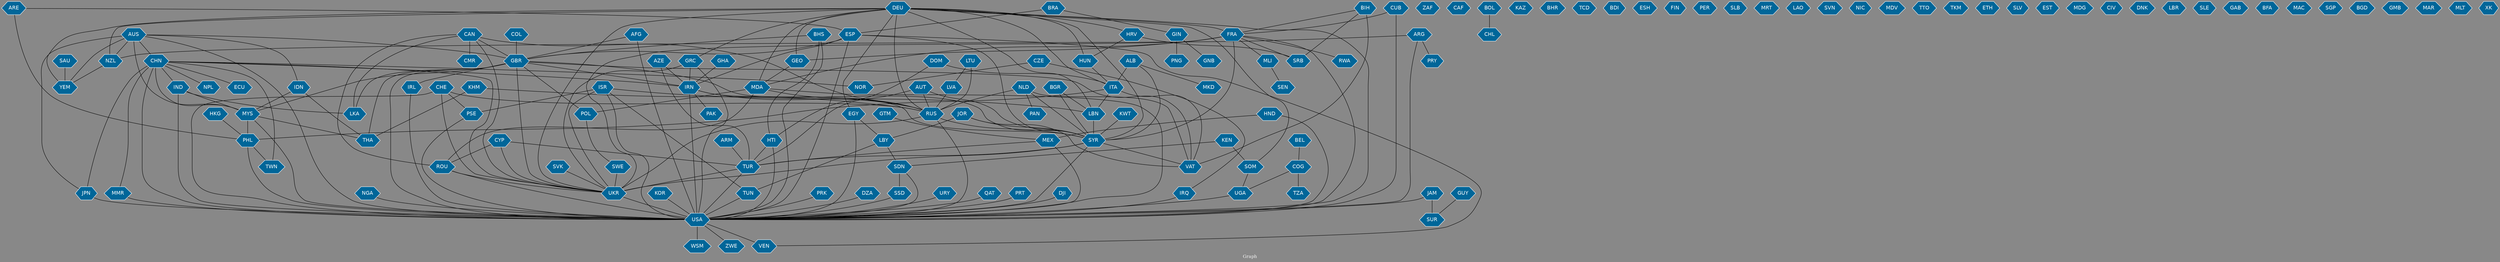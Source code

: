 // Countries together in item graph
graph {
	graph [bgcolor="#888888" fontcolor=white fontsize=12 label="Graph" outputorder=edgesfirst overlap=prism]
	node [color=white fillcolor="#006699" fontcolor=white fontname=Helvetica shape=hexagon style=filled]
	edge [arrowhead=open color=black fontcolor=white fontname=Courier fontsize=12]
		EGY [label=EGY]
		POL [label=POL]
		VAT [label=VAT]
		ZAF [label=ZAF]
		LKA [label=LKA]
		IRN [label=IRN]
		BHS [label=BHS]
		COL [label=COL]
		HTI [label=HTI]
		USA [label=USA]
		LBN [label=LBN]
		IND [label=IND]
		BRA [label=BRA]
		CHN [label=CHN]
		PHL [label=PHL]
		AZE [label=AZE]
		PAK [label=PAK]
		AFG [label=AFG]
		MKD [label=MKD]
		ALB [label=ALB]
		CAN [label=CAN]
		ISR [label=ISR]
		RUS [label=RUS]
		UKR [label=UKR]
		MYS [label=MYS]
		JPN [label=JPN]
		FRA [label=FRA]
		LBY [label=LBY]
		TUR [label=TUR]
		GRC [label=GRC]
		NGA [label=NGA]
		CUB [label=CUB]
		THA [label=THA]
		ARE [label=ARE]
		DEU [label=DEU]
		MEX [label=MEX]
		YEM [label=YEM]
		SYR [label=SYR]
		GBR [label=GBR]
		GUY [label=GUY]
		SUR [label=SUR]
		KHM [label=KHM]
		WSM [label=WSM]
		CAF [label=CAF]
		PSE [label=PSE]
		CHL [label=CHL]
		KAZ [label=KAZ]
		BHR [label=BHR]
		TCD [label=TCD]
		HUN [label=HUN]
		HRV [label=HRV]
		KOR [label=KOR]
		ESP [label=ESP]
		AUS [label=AUS]
		COG [label=COG]
		JOR [label=JOR]
		BDI [label=BDI]
		ROU [label=ROU]
		IRQ [label=IRQ]
		CHE [label=CHE]
		SSD [label=SSD]
		SDN [label=SDN]
		MMR [label=MMR]
		JAM [label=JAM]
		ESH [label=ESH]
		VEN [label=VEN]
		SAU [label=SAU]
		MLI [label=MLI]
		FIN [label=FIN]
		IDN [label=IDN]
		SRB [label=SRB]
		ARG [label=ARG]
		PRK [label=PRK]
		PER [label=PER]
		TUN [label=TUN]
		RWA [label=RWA]
		UGA [label=UGA]
		SOM [label=SOM]
		AUT [label=AUT]
		SLB [label=SLB]
		ITA [label=ITA]
		DZA [label=DZA]
		NPL [label=NPL]
		NOR [label=NOR]
		CZE [label=CZE]
		KEN [label=KEN]
		GHA [label=GHA]
		HND [label=HND]
		NLD [label=NLD]
		MRT [label=MRT]
		DOM [label=DOM]
		URY [label=URY]
		CYP [label=CYP]
		TZA [label=TZA]
		TWN [label=TWN]
		LAO [label=LAO]
		SVN [label=SVN]
		GIN [label=GIN]
		SEN [label=SEN]
		IRL [label=IRL]
		NIC [label=NIC]
		QAT [label=QAT]
		PRT [label=PRT]
		MDV [label=MDV]
		TTO [label=TTO]
		BGR [label=BGR]
		TKM [label=TKM]
		ECU [label=ECU]
		SWE [label=SWE]
		ETH [label=ETH]
		MDA [label=MDA]
		LVA [label=LVA]
		LTU [label=LTU]
		CMR [label=CMR]
		NZL [label=NZL]
		SVK [label=SVK]
		GNB [label=GNB]
		SLV [label=SLV]
		KWT [label=KWT]
		PAN [label=PAN]
		EST [label=EST]
		ARM [label=ARM]
		PRY [label=PRY]
		PNG [label=PNG]
		BIH [label=BIH]
		BOL [label=BOL]
		MDG [label=MDG]
		CIV [label=CIV]
		HKG [label=HKG]
		BEL [label=BEL]
		GEO [label=GEO]
		DNK [label=DNK]
		ZWE [label=ZWE]
		LBR [label=LBR]
		SLE [label=SLE]
		GAB [label=GAB]
		BFA [label=BFA]
		MAC [label=MAC]
		SGP [label=SGP]
		GTM [label=GTM]
		DJI [label=DJI]
		BGD [label=BGD]
		GMB [label=GMB]
		MAR [label=MAR]
		MLT [label=MLT]
		XK [label=XK]
			FRA -- MLI [weight=5]
			DEU -- ITA [weight=1]
			GBR -- IRN [weight=1]
			SYR -- TUR [weight=1]
			SYR -- VAT [weight=1]
			IRN -- RUS [weight=5]
			CHE -- RUS [weight=2]
			LTU -- RUS [weight=2]
			AUT -- TUR [weight=1]
			ITA -- PHL [weight=2]
			DEU -- FRA [weight=3]
			ARG -- USA [weight=2]
			AUS -- IDN [weight=2]
			BRA -- ESP [weight=1]
			LBY -- SDN [weight=1]
			IDN -- MYS [weight=1]
			URY -- USA [weight=1]
			CHN -- NPL [weight=3]
			GEO -- MDA [weight=2]
			LBY -- TUN [weight=2]
			CYP -- TUR [weight=2]
			MYS -- USA [weight=2]
			ARM -- TUR [weight=2]
			BIH -- SRB [weight=1]
			ALB -- SYR [weight=1]
			ROU -- UKR [weight=1]
			BEL -- COG [weight=2]
			SOM -- UGA [weight=1]
			IND -- MYS [weight=1]
			AFG -- USA [weight=6]
			AZE -- IRN [weight=1]
			CAN -- RUS [weight=2]
			GUY -- SUR [weight=1]
			BHS -- HTI [weight=1]
			DOM -- ITA [weight=1]
			CHE -- USA [weight=1]
			CAN -- ROU [weight=1]
			HRV -- SRB [weight=1]
			ESP -- IRN [weight=1]
			MLI -- SEN [weight=1]
			JOR -- SYR [weight=2]
			ISR -- UKR [weight=2]
			DOM -- HTI [weight=4]
			DEU -- GRC [weight=2]
			MYS -- PHL [weight=4]
			DEU -- YEM [weight=1]
			TUR -- USA [weight=2]
			ISR -- TUN [weight=1]
			GBR -- VAT [weight=2]
			PRK -- USA [weight=2]
			DEU -- SYR [weight=2]
			ISR -- LBN [weight=1]
			ARE -- PHL [weight=3]
			JAM -- SUR [weight=2]
			ROU -- USA [weight=2]
			AUT -- RUS [weight=1]
			MYS -- THA [weight=2]
			FRA -- GEO [weight=2]
			NGA -- USA [weight=1]
			DEU -- RUS [weight=10]
			JPN -- USA [weight=16]
			KOR -- USA [weight=3]
			CHN -- USA [weight=17]
			AUS -- USA [weight=1]
			QAT -- USA [weight=2]
			SAU -- YEM [weight=2]
			AUT -- SYR [weight=2]
			ARE -- ESP [weight=2]
			MDA -- USA [weight=1]
			LVA -- RUS [weight=2]
			RUS -- SYR [weight=1]
			CZE -- IRQ [weight=1]
			ARG -- PRY [weight=1]
			IND -- USA [weight=2]
			UGA -- USA [weight=2]
			MEX -- TUR [weight=2]
			CHN -- IND [weight=2]
			NLD -- VAT [weight=1]
			CHN -- TWN [weight=1]
			CHE -- PSE [weight=2]
			MDA -- POL [weight=1]
			AZE -- TUR [weight=1]
			AUS -- YEM [weight=2]
			EGY -- USA [weight=6]
			DEU -- EGY [weight=1]
			HKG -- PHL [weight=2]
			GBR -- IRL [weight=2]
			CHN -- JPN [weight=2]
			CAN -- GBR [weight=1]
			CHE -- UKR [weight=3]
			UKR -- USA [weight=35]
			PSE -- USA [weight=5]
			ESP -- SYR [weight=1]
			CZE -- NOR [weight=2]
			LBN -- SYR [weight=8]
			ISR -- USA [weight=5]
			HND -- MEX [weight=2]
			HUN -- ITA [weight=1]
			ALB -- ITA [weight=1]
			SDN -- USA [weight=1]
			KEN -- SOM [weight=3]
			CYP -- UKR [weight=1]
			PHL -- TWN [weight=2]
			IRN -- SYR [weight=1]
			BGR -- SYR [weight=2]
			LTU -- LVA [weight=2]
			DEU -- GEO [weight=2]
			BIH -- FRA [weight=1]
			TUN -- USA [weight=4]
			DEU -- HRV [weight=1]
			GBR -- SYR [weight=3]
			AUS -- GBR [weight=2]
			HRV -- HUN [weight=1]
			FRA -- USA [weight=2]
			GIN -- PNG [weight=4]
			JAM -- USA [weight=1]
			ISR -- PSE [weight=23]
			HND -- USA [weight=1]
			DJI -- USA [weight=1]
			PHL -- USA [weight=8]
			FRA -- MDA [weight=2]
			BGR -- LBN [weight=1]
			ALB -- MKD [weight=1]
			BHS -- GBR [weight=1]
			NLD -- RUS [weight=2]
			COG -- UGA [weight=1]
			ARG -- NZL [weight=2]
			NZL -- YEM [weight=3]
			TUR -- UKR [weight=1]
			ESP -- VEN [weight=1]
			SYR -- UKR [weight=1]
			IND -- LKA [weight=2]
			HTI -- USA [weight=8]
			KHM -- THA [weight=3]
			GRC -- UKR [weight=1]
			CHN -- MMR [weight=1]
			AUS -- NZL [weight=2]
			NLD -- SYR [weight=2]
			FRA -- SYR [weight=8]
			AFG -- GBR [weight=1]
			MEX -- USA [weight=14]
			GIN -- GNB [weight=4]
			PRT -- USA [weight=1]
			POL -- SWE [weight=1]
			SSD -- USA [weight=1]
			COG -- TZA [weight=2]
			CHN -- UKR [weight=1]
			RUS -- UKR [weight=71]
			MMR -- USA [weight=9]
			CHN -- MYS [weight=5]
			GTM -- MEX [weight=1]
			IRN -- USA [weight=26]
			GRC -- USA [weight=1]
			GBR -- POL [weight=1]
			ESP -- GBR [weight=1]
			CAN -- LKA [weight=2]
			EGY -- LBY [weight=2]
			ESP -- USA [weight=2]
			MDA -- ROU [weight=1]
			NLD -- PAN [weight=1]
			FRA -- SRB [weight=1]
			GBR -- USA [weight=3]
			USA -- ZWE [weight=2]
			BRA -- GIN [weight=1]
			BHS -- USA [weight=2]
			KWT -- SYR [weight=1]
			HTI -- TUR [weight=1]
			SYR -- USA [weight=3]
			DEU -- UKR [weight=11]
			IDN -- THA [weight=1]
			JOR -- VAT [weight=1]
			CUB -- FRA [weight=2]
			ITA -- LBN [weight=2]
			IRQ -- USA [weight=3]
			CAN -- UKR [weight=1]
			CHN -- IRN [weight=1]
			KHM -- RUS [weight=1]
			DEU -- LBN [weight=1]
			GRC -- IRN [weight=1]
			DZA -- USA [weight=1]
			GHA -- IRN [weight=1]
			SDN -- SSD [weight=17]
			BIH -- VAT [weight=1]
			KEN -- SDN [weight=1]
			IRL -- USA [weight=1]
			CYP -- ROU [weight=1]
			MDA -- RUS [weight=1]
			DEU -- NZL [weight=1]
			GBR -- THA [weight=1]
			GBR -- UKR [weight=3]
			DEU -- SOM [weight=1]
			JOR -- LBY [weight=3]
			ITA -- VAT [weight=1]
			CHN -- ECU [weight=1]
			RUS -- USA [weight=34]
			SVK -- UKR [weight=3]
			DEU -- USA [weight=2]
			USA -- VEN [weight=2]
			CUB -- USA [weight=10]
			USA -- WSM [weight=5]
			DEU -- MDA [weight=2]
			AUS -- JPN [weight=1]
			BOL -- CHL [weight=1]
			CHN -- NOR [weight=3]
			IRN -- PAK [weight=2]
			COL -- GBR [weight=2]
			AUS -- CHN [weight=1]
			FRA -- RWA [weight=1]
			GBR -- MYS [weight=1]
			FRA -- UKR [weight=1]
			CAN -- CMR [weight=2]
			GBR -- LKA [weight=2]
			DEU -- HUN [weight=1]
			SWE -- UKR [weight=1]
			AUS -- MYS [weight=2]
}